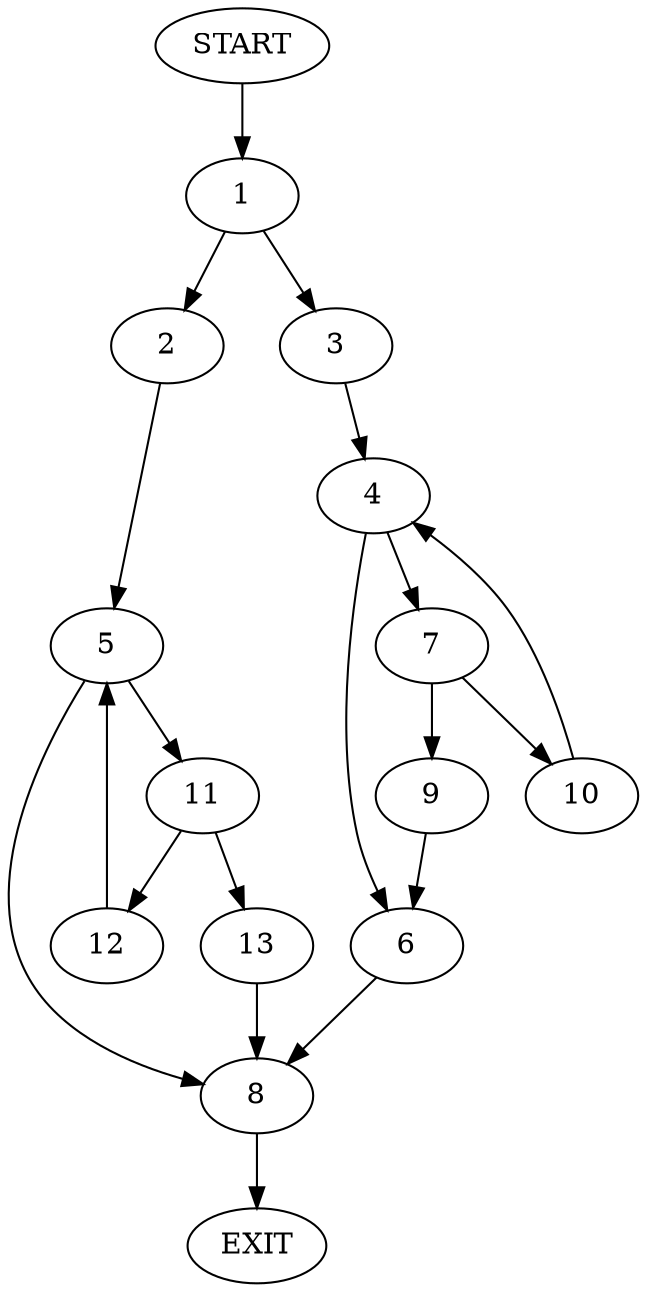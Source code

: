 digraph {
0 [label="START"]
14 [label="EXIT"]
0 -> 1
1 -> 2
1 -> 3
3 -> 4
2 -> 5
4 -> 6
4 -> 7
6 -> 8
7 -> 9
7 -> 10
10 -> 4
9 -> 6
8 -> 14
5 -> 11
5 -> 8
11 -> 12
11 -> 13
13 -> 8
12 -> 5
}
